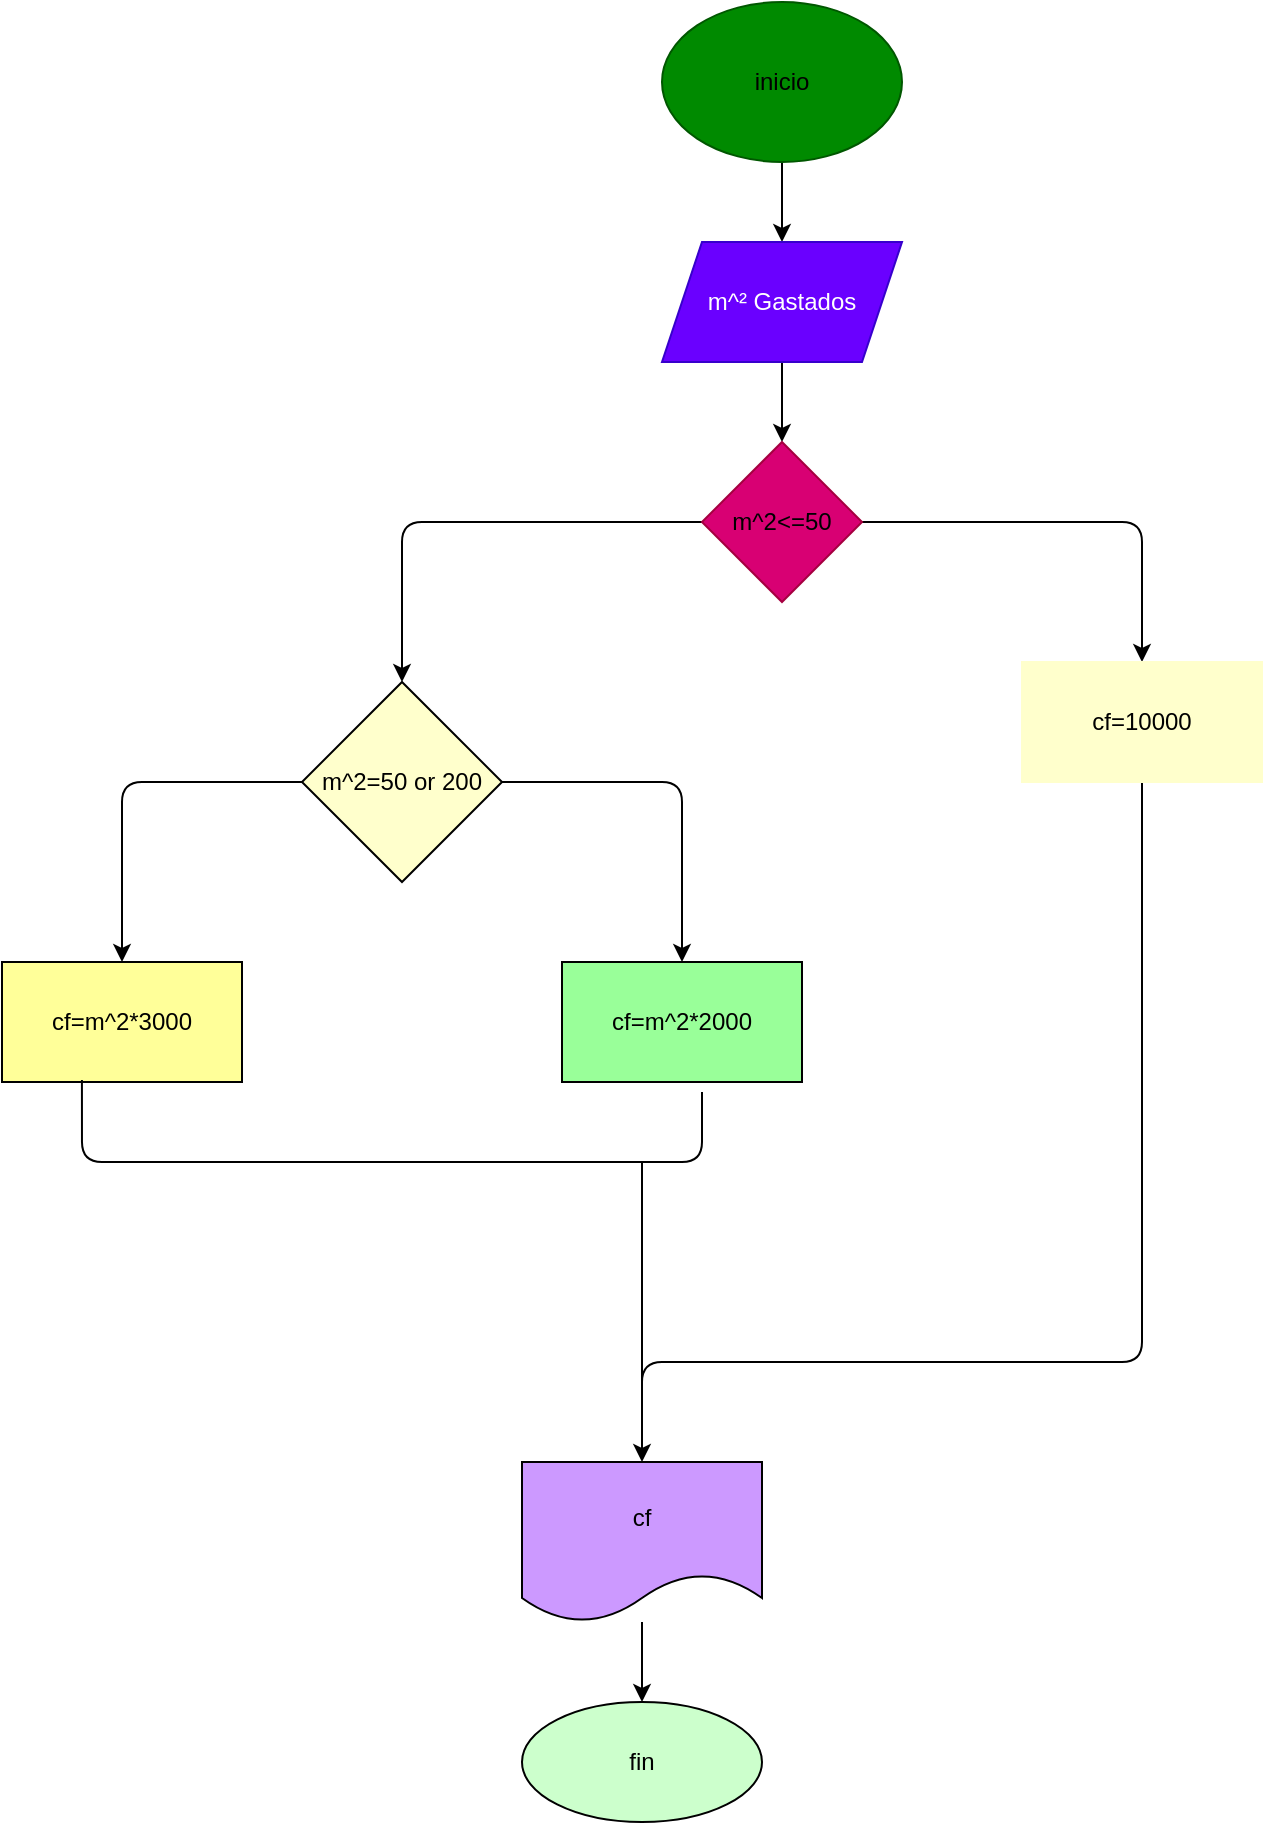 <mxfile>
    <diagram id="newn8FNOiG9EeVikW_N6" name="Page-1">
        <mxGraphModel dx="1199" dy="345" grid="1" gridSize="10" guides="1" tooltips="1" connect="1" arrows="1" fold="1" page="1" pageScale="1" pageWidth="827" pageHeight="1169" math="0" shadow="0">
            <root>
                <mxCell id="0"/>
                <mxCell id="1" parent="0"/>
                <mxCell id="4" value="" style="edgeStyle=none;html=1;" edge="1" parent="1" source="2" target="3">
                    <mxGeometry relative="1" as="geometry"/>
                </mxCell>
                <mxCell id="2" value="&lt;font color=&quot;#000000&quot;&gt;inicio&lt;/font&gt;" style="ellipse;whiteSpace=wrap;html=1;fillColor=#008a00;fontColor=#ffffff;strokeColor=#005700;" vertex="1" parent="1">
                    <mxGeometry x="240" y="40" width="120" height="80" as="geometry"/>
                </mxCell>
                <mxCell id="6" value="" style="edgeStyle=none;html=1;" edge="1" parent="1" source="3" target="5">
                    <mxGeometry relative="1" as="geometry"/>
                </mxCell>
                <mxCell id="3" value="m^² Gastados" style="shape=parallelogram;perimeter=parallelogramPerimeter;whiteSpace=wrap;html=1;fixedSize=1;fillColor=#6a00ff;fontColor=#ffffff;strokeColor=#3700CC;" vertex="1" parent="1">
                    <mxGeometry x="240" y="160" width="120" height="60" as="geometry"/>
                </mxCell>
                <mxCell id="7" style="edgeStyle=none;html=1;" edge="1" parent="1" source="5" target="8">
                    <mxGeometry relative="1" as="geometry">
                        <mxPoint x="480" y="360" as="targetPoint"/>
                        <Array as="points">
                            <mxPoint x="480" y="300"/>
                        </Array>
                    </mxGeometry>
                </mxCell>
                <mxCell id="9" style="edgeStyle=none;html=1;entryX=0;entryY=0.5;entryDx=0;entryDy=0;" edge="1" parent="1" source="5" target="10">
                    <mxGeometry relative="1" as="geometry">
                        <mxPoint x="110" y="390" as="targetPoint"/>
                        <Array as="points">
                            <mxPoint x="110" y="300"/>
                        </Array>
                    </mxGeometry>
                </mxCell>
                <mxCell id="5" value="&lt;font color=&quot;#000000&quot;&gt;m^2&amp;lt;=50&lt;/font&gt;" style="rhombus;whiteSpace=wrap;html=1;fillColor=#d80073;fontColor=#ffffff;strokeColor=#A50040;" vertex="1" parent="1">
                    <mxGeometry x="260" y="260" width="80" height="80" as="geometry"/>
                </mxCell>
                <mxCell id="17" style="edgeStyle=none;html=1;entryX=0.5;entryY=0;entryDx=0;entryDy=0;" edge="1" parent="1" source="8" target="24">
                    <mxGeometry relative="1" as="geometry">
                        <mxPoint x="230" y="760" as="targetPoint"/>
                        <Array as="points">
                            <mxPoint x="480" y="720"/>
                            <mxPoint x="230" y="720"/>
                        </Array>
                    </mxGeometry>
                </mxCell>
                <mxCell id="8" value="&lt;font color=&quot;#000000&quot;&gt;cf=10000&lt;/font&gt;" style="rounded=0;whiteSpace=wrap;html=1;fillColor=#FFFFCC;strokeColor=#FFFFCC;" vertex="1" parent="1">
                    <mxGeometry x="420" y="370" width="120" height="60" as="geometry"/>
                </mxCell>
                <mxCell id="11" style="edgeStyle=none;html=1;entryX=0.5;entryY=0;entryDx=0;entryDy=0;" edge="1" parent="1" source="10" target="14">
                    <mxGeometry relative="1" as="geometry">
                        <mxPoint x="250" y="520" as="targetPoint"/>
                        <Array as="points">
                            <mxPoint x="250" y="430"/>
                        </Array>
                    </mxGeometry>
                </mxCell>
                <mxCell id="12" style="edgeStyle=none;html=1;" edge="1" parent="1" source="10">
                    <mxGeometry relative="1" as="geometry">
                        <mxPoint x="-30" y="520" as="targetPoint"/>
                        <Array as="points">
                            <mxPoint x="-30" y="430"/>
                        </Array>
                    </mxGeometry>
                </mxCell>
                <mxCell id="10" value="&lt;font color=&quot;#000000&quot;&gt;m^2=50 or 200&lt;/font&gt;" style="rhombus;whiteSpace=wrap;html=1;direction=south;fillColor=#FFFFCC;" vertex="1" parent="1">
                    <mxGeometry x="60" y="380" width="100" height="100" as="geometry"/>
                </mxCell>
                <mxCell id="13" value="&lt;font color=&quot;#000000&quot;&gt;cf=m&lt;/font&gt;&lt;span style=&quot;color: rgb(0 , 0 , 0)&quot;&gt;^2*3000&lt;/span&gt;" style="rounded=0;whiteSpace=wrap;html=1;fillColor=#FFFF99;" vertex="1" parent="1">
                    <mxGeometry x="-90" y="520" width="120" height="60" as="geometry"/>
                </mxCell>
                <mxCell id="14" value="&lt;font color=&quot;#000000&quot;&gt;cf=m&lt;/font&gt;&lt;span style=&quot;color: rgb(0 , 0 , 0)&quot;&gt;^2*2000&lt;/span&gt;" style="rounded=0;whiteSpace=wrap;html=1;fillColor=#99FF99;" vertex="1" parent="1">
                    <mxGeometry x="190" y="520" width="120" height="60" as="geometry"/>
                </mxCell>
                <mxCell id="20" value="" style="endArrow=none;html=1;" edge="1" parent="1">
                    <mxGeometry width="50" height="50" relative="1" as="geometry">
                        <mxPoint x="180" y="620" as="sourcePoint"/>
                        <mxPoint x="260" y="585" as="targetPoint"/>
                        <Array as="points">
                            <mxPoint x="260" y="620"/>
                        </Array>
                    </mxGeometry>
                </mxCell>
                <mxCell id="21" value="" style="endArrow=none;html=1;entryX=0.333;entryY=0.983;entryDx=0;entryDy=0;entryPerimeter=0;" edge="1" parent="1" target="13">
                    <mxGeometry width="50" height="50" relative="1" as="geometry">
                        <mxPoint x="180" y="620" as="sourcePoint"/>
                        <mxPoint x="230" y="560" as="targetPoint"/>
                        <Array as="points">
                            <mxPoint x="-50" y="620"/>
                        </Array>
                    </mxGeometry>
                </mxCell>
                <mxCell id="23" value="" style="endArrow=none;html=1;" edge="1" parent="1">
                    <mxGeometry width="50" height="50" relative="1" as="geometry">
                        <mxPoint x="230" y="730" as="sourcePoint"/>
                        <mxPoint x="230" y="620" as="targetPoint"/>
                    </mxGeometry>
                </mxCell>
                <mxCell id="26" value="" style="edgeStyle=none;html=1;" edge="1" parent="1" source="24" target="25">
                    <mxGeometry relative="1" as="geometry"/>
                </mxCell>
                <mxCell id="24" value="&lt;font color=&quot;#000000&quot;&gt;cf&lt;/font&gt;" style="shape=document;whiteSpace=wrap;html=1;boundedLbl=1;fillColor=#CC99FF;" vertex="1" parent="1">
                    <mxGeometry x="170" y="770" width="120" height="80" as="geometry"/>
                </mxCell>
                <mxCell id="25" value="&lt;font color=&quot;#000000&quot;&gt;fin&lt;/font&gt;" style="ellipse;whiteSpace=wrap;html=1;fillColor=#CCFFCC;" vertex="1" parent="1">
                    <mxGeometry x="170" y="890" width="120" height="60" as="geometry"/>
                </mxCell>
            </root>
        </mxGraphModel>
    </diagram>
</mxfile>